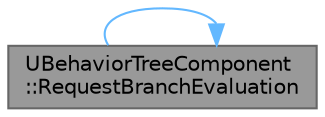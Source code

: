 digraph "UBehaviorTreeComponent::RequestBranchEvaluation"
{
 // INTERACTIVE_SVG=YES
 // LATEX_PDF_SIZE
  bgcolor="transparent";
  edge [fontname=Helvetica,fontsize=10,labelfontname=Helvetica,labelfontsize=10];
  node [fontname=Helvetica,fontsize=10,shape=box,height=0.2,width=0.4];
  rankdir="LR";
  Node1 [id="Node000001",label="UBehaviorTreeComponent\l::RequestBranchEvaluation",height=0.2,width=0.4,color="gray40", fillcolor="grey60", style="filled", fontcolor="black",tooltip="request branch evaluation: helper for active node (ex: tasks)"];
  Node1 -> Node1 [id="edge1_Node000001_Node000001",color="steelblue1",style="solid",tooltip=" "];
}
